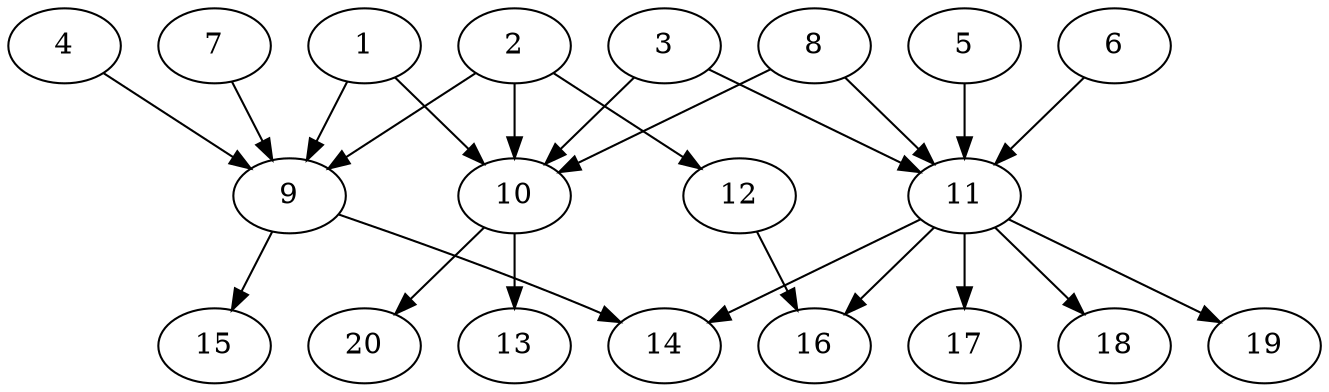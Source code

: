 // DAG automatically generated by daggen at Wed Jul 24 21:27:05 2019
// ./daggen --dot -n 20 --ccr 0.4 --fat 0.7 --regular 0.5 --density 0.5 --mindata 5242880 --maxdata 52428800 
digraph G {
  1 [size="47695360", alpha="0.17", expect_size="19078144"] 
  1 -> 9 [size ="19078144"]
  1 -> 10 [size ="19078144"]
  2 [size="78443520", alpha="0.04", expect_size="31377408"] 
  2 -> 9 [size ="31377408"]
  2 -> 10 [size ="31377408"]
  2 -> 12 [size ="31377408"]
  3 [size="106977280", alpha="0.02", expect_size="42790912"] 
  3 -> 10 [size ="42790912"]
  3 -> 11 [size ="42790912"]
  4 [size="23173120", alpha="0.00", expect_size="9269248"] 
  4 -> 9 [size ="9269248"]
  5 [size="94781440", alpha="0.10", expect_size="37912576"] 
  5 -> 11 [size ="37912576"]
  6 [size="33635840", alpha="0.07", expect_size="13454336"] 
  6 -> 11 [size ="13454336"]
  7 [size="105679360", alpha="0.00", expect_size="42271744"] 
  7 -> 9 [size ="42271744"]
  8 [size="118154240", alpha="0.09", expect_size="47261696"] 
  8 -> 10 [size ="47261696"]
  8 -> 11 [size ="47261696"]
  9 [size="114304000", alpha="0.02", expect_size="45721600"] 
  9 -> 14 [size ="45721600"]
  9 -> 15 [size ="45721600"]
  10 [size="130956800", alpha="0.02", expect_size="52382720"] 
  10 -> 13 [size ="52382720"]
  10 -> 20 [size ="52382720"]
  11 [size="80133120", alpha="0.17", expect_size="32053248"] 
  11 -> 14 [size ="32053248"]
  11 -> 16 [size ="32053248"]
  11 -> 17 [size ="32053248"]
  11 -> 18 [size ="32053248"]
  11 -> 19 [size ="32053248"]
  12 [size="61555200", alpha="0.02", expect_size="24622080"] 
  12 -> 16 [size ="24622080"]
  13 [size="84774400", alpha="0.16", expect_size="33909760"] 
  14 [size="95042560", alpha="0.14", expect_size="38017024"] 
  15 [size="96547840", alpha="0.05", expect_size="38619136"] 
  16 [size="39552000", alpha="0.13", expect_size="15820800"] 
  17 [size="83461120", alpha="0.06", expect_size="33384448"] 
  18 [size="84771840", alpha="0.12", expect_size="33908736"] 
  19 [size="22568960", alpha="0.01", expect_size="9027584"] 
  20 [size="33187840", alpha="0.02", expect_size="13275136"] 
}
